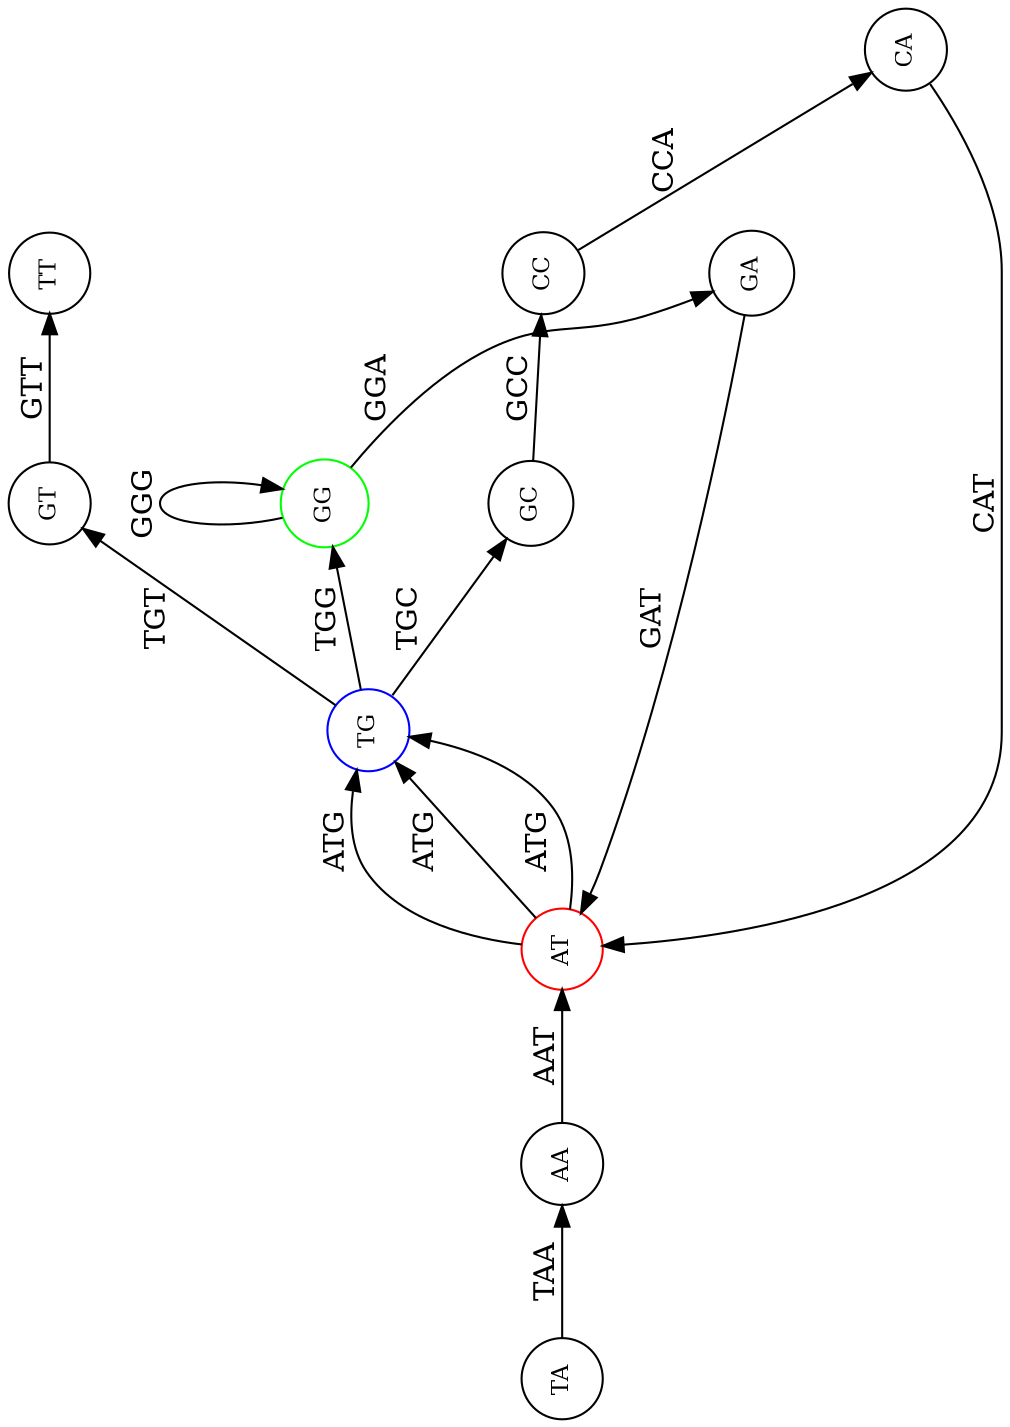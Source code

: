  digraph t12_dg_1 {
 rankdir=LR;
 orientation=landscape;
 size = 10;
 #splines=true;
 sep="+25,25";
 overlap=scalexy;
 nodesep=0.8;
 node [fontsize=11];

 TA   [shape=circle, label="TA"];
 AA   [shape=circle, label="AA"];
 AT   [shape=circle, label="AT", color="red"];
 TG  [shape=circle, label="TG", color="blue"];
 GC   [shape=circle, label="GC"];
 CC   [shape=circle, label="CC"];
 CA   [shape=circle, label="CA"];
 GG  [shape=circle, label="GG", color="green"];
 GA   [shape=circle, label="GA"];
 GT   [shape=circle, label="GT"];
 TT   [shape=circle, label="TT"];


 TA -> AA [label="TAA"];
 AA -> AT [label="AAT"];
 AT -> TG [label="ATG"];
 TG -> GC [label="TGC"];
 GC -> CC [label="GCC"];
 CC -> CA [label="CCA"];
 CA -> AT [label="CAT"];
 AT -> TG [label="ATG"];
 TG -> GG [label="TGG"];
 GG -> GG [label="GGG"];
 GG -> GA [label="GGA"];
 GA -> AT [label="GAT"];
 AT -> TG [label="ATG"];
 TG -> GT [label="TGT"];
 GT -> TT [label="GTT"];

 }
